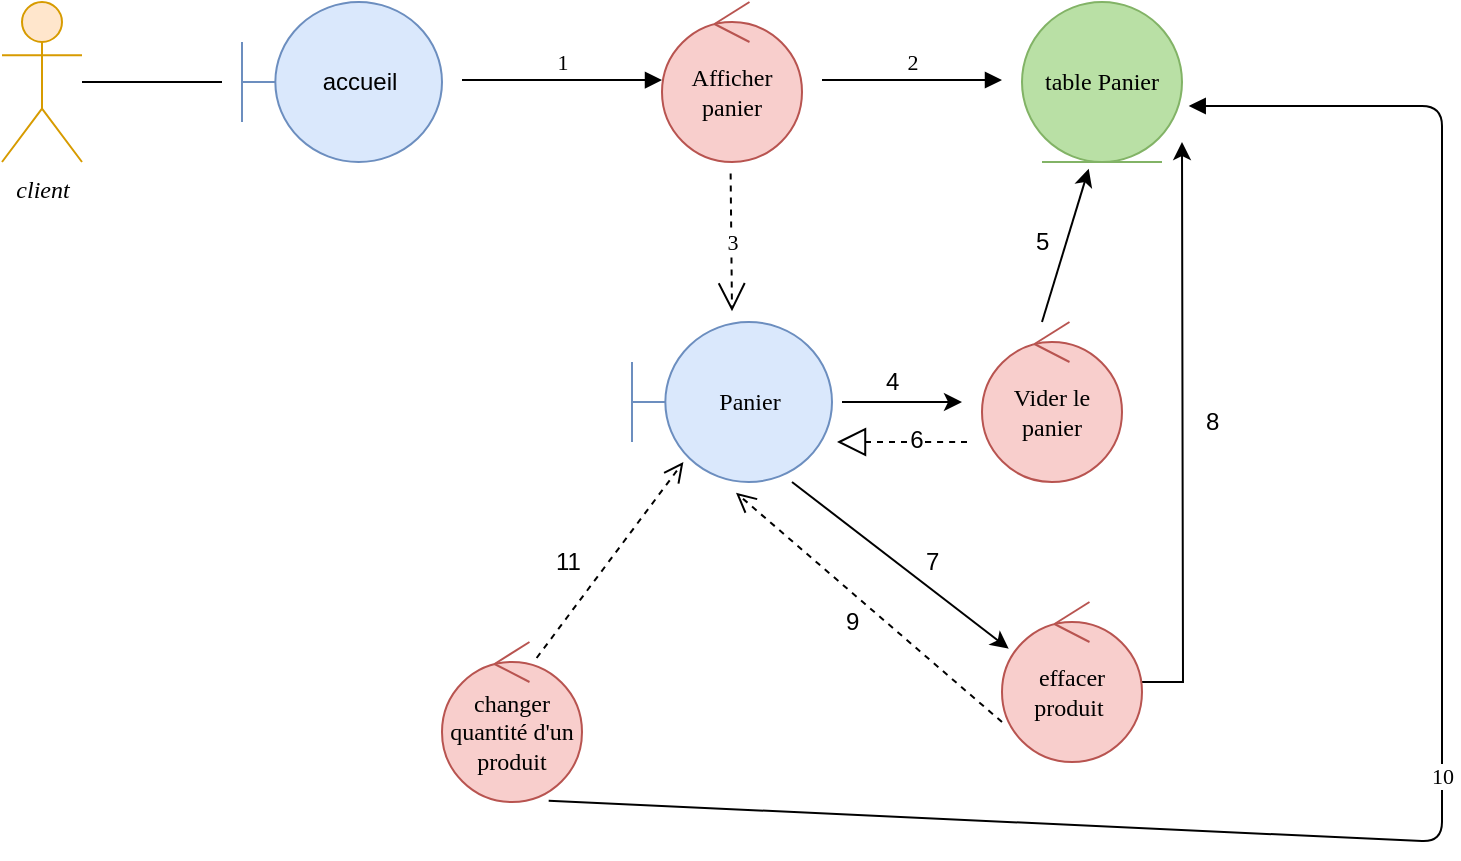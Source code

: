<mxfile version="12.2.0" type="device" pages="1"><diagram id="R2mtVw51bAbquK2YdDzP" name="Page-1"><mxGraphModel dx="782" dy="420" grid="1" gridSize="10" guides="1" tooltips="1" connect="1" arrows="1" fold="1" page="1" pageScale="1" pageWidth="850" pageHeight="1100" math="0" shadow="0"><root><mxCell id="0"/><mxCell id="1" parent="0"/><mxCell id="c6mCotWgMliqzQkruSyv-13" value="client" style="shape=umlActor;verticalLabelPosition=bottom;labelBackgroundColor=#ffffff;verticalAlign=top;html=1;fontFamily=Verdana;labelBorderColor=none;fontStyle=2;fillColor=#ffe6cc;strokeColor=#d79b00;" vertex="1" parent="1"><mxGeometry x="50" y="170" width="40" height="80" as="geometry"/></mxCell><mxCell id="c6mCotWgMliqzQkruSyv-15" value="" style="line;strokeWidth=1;fillColor=none;align=left;verticalAlign=middle;spacingTop=-1;spacingLeft=3;spacingRight=3;rotatable=0;labelPosition=right;points=[];portConstraint=eastwest;fontFamily=Verdana;" vertex="1" parent="1"><mxGeometry x="90" y="206" width="70" height="8" as="geometry"/></mxCell><mxCell id="c6mCotWgMliqzQkruSyv-16" value="accueil" style="shape=umlBoundary;whiteSpace=wrap;html=1;fillColor=#dae8fc;strokeColor=#6c8ebf;" vertex="1" parent="1"><mxGeometry x="170" y="170" width="100" height="80" as="geometry"/></mxCell><mxCell id="c6mCotWgMliqzQkruSyv-17" value="1" style="html=1;verticalAlign=bottom;endArrow=block;fontFamily=Verdana;entryX=0;entryY=0.488;entryDx=0;entryDy=0;entryPerimeter=0;" edge="1" parent="1" target="c6mCotWgMliqzQkruSyv-18"><mxGeometry width="80" relative="1" as="geometry"><mxPoint x="280" y="209" as="sourcePoint"/><mxPoint x="360" y="209" as="targetPoint"/></mxGeometry></mxCell><mxCell id="c6mCotWgMliqzQkruSyv-18" value="Afficher panier" style="ellipse;shape=umlControl;whiteSpace=wrap;html=1;fontFamily=Verdana;fillColor=#f8cecc;strokeColor=#b85450;" vertex="1" parent="1"><mxGeometry x="380" y="170" width="70" height="80" as="geometry"/></mxCell><mxCell id="c6mCotWgMliqzQkruSyv-19" value="2" style="html=1;verticalAlign=bottom;endArrow=block;fontFamily=Verdana;entryX=0;entryY=0.5;entryDx=0;entryDy=0;" edge="1" parent="1"><mxGeometry width="80" relative="1" as="geometry"><mxPoint x="460" y="209" as="sourcePoint"/><mxPoint x="550" y="209" as="targetPoint"/></mxGeometry></mxCell><mxCell id="c6mCotWgMliqzQkruSyv-20" value="table Panier" style="ellipse;shape=umlEntity;whiteSpace=wrap;html=1;fontFamily=Verdana;fillColor=#B9E0A5;strokeColor=#82b366;" vertex="1" parent="1"><mxGeometry x="560" y="170" width="80" height="80" as="geometry"/></mxCell><mxCell id="c6mCotWgMliqzQkruSyv-22" value="3" style="endArrow=open;endSize=12;dashed=1;html=1;fontFamily=Verdana;exitX=0.476;exitY=0.99;exitDx=0;exitDy=0;exitPerimeter=0;entryX=0.59;entryY=-0.023;entryDx=0;entryDy=0;entryPerimeter=0;" edge="1" parent="1"><mxGeometry width="160" relative="1" as="geometry"><mxPoint x="414.32" y="255.7" as="sourcePoint"/><mxPoint x="415" y="324.66" as="targetPoint"/></mxGeometry></mxCell><mxCell id="c6mCotWgMliqzQkruSyv-23" value="Panier" style="shape=umlBoundary;whiteSpace=wrap;html=1;fontFamily=Verdana;fillColor=#dae8fc;strokeColor=#6c8ebf;" vertex="1" parent="1"><mxGeometry x="365" y="330" width="100" height="80" as="geometry"/></mxCell><mxCell id="c6mCotWgMliqzQkruSyv-24" value="Vider le panier" style="ellipse;shape=umlControl;whiteSpace=wrap;html=1;fontFamily=Verdana;fillColor=#f8cecc;strokeColor=#b85450;" vertex="1" parent="1"><mxGeometry x="540" y="330" width="70" height="80" as="geometry"/></mxCell><mxCell id="c6mCotWgMliqzQkruSyv-26" value="" style="endArrow=classic;html=1;" edge="1" parent="1"><mxGeometry width="50" height="50" relative="1" as="geometry"><mxPoint x="470" y="370" as="sourcePoint"/><mxPoint x="530" y="370" as="targetPoint"/></mxGeometry></mxCell><mxCell id="c6mCotWgMliqzQkruSyv-59" style="edgeStyle=orthogonalEdgeStyle;rounded=0;orthogonalLoop=1;jettySize=auto;html=1;" edge="1" parent="1" source="c6mCotWgMliqzQkruSyv-27"><mxGeometry relative="1" as="geometry"><mxPoint x="640" y="240" as="targetPoint"/></mxGeometry></mxCell><mxCell id="c6mCotWgMliqzQkruSyv-27" value="effacer produit&amp;nbsp;" style="ellipse;shape=umlControl;whiteSpace=wrap;html=1;fontFamily=Verdana;fillColor=#f8cecc;strokeColor=#b85450;" vertex="1" parent="1"><mxGeometry x="550" y="470" width="70" height="80" as="geometry"/></mxCell><mxCell id="c6mCotWgMliqzQkruSyv-28" value="" style="endArrow=classic;html=1;exitX=0.8;exitY=1;exitDx=0;exitDy=0;exitPerimeter=0;entryX=0.048;entryY=0.292;entryDx=0;entryDy=0;entryPerimeter=0;" edge="1" parent="1" source="c6mCotWgMliqzQkruSyv-23" target="c6mCotWgMliqzQkruSyv-27"><mxGeometry width="50" height="50" relative="1" as="geometry"><mxPoint x="420" y="420" as="sourcePoint"/><mxPoint x="530" y="520" as="targetPoint"/></mxGeometry></mxCell><mxCell id="c6mCotWgMliqzQkruSyv-33" value="" style="endArrow=classic;html=1;entryX=0.417;entryY=1.042;entryDx=0;entryDy=0;entryPerimeter=0;" edge="1" parent="1" target="c6mCotWgMliqzQkruSyv-20"><mxGeometry width="50" height="50" relative="1" as="geometry"><mxPoint x="570" y="330" as="sourcePoint"/><mxPoint x="600" y="280" as="targetPoint"/></mxGeometry></mxCell><mxCell id="c6mCotWgMliqzQkruSyv-35" value="4" style="text;html=1;resizable=0;points=[];autosize=1;align=left;verticalAlign=top;spacingTop=-4;" vertex="1" parent="1"><mxGeometry x="490" y="350" width="20" height="20" as="geometry"/></mxCell><mxCell id="c6mCotWgMliqzQkruSyv-43" value="" style="endArrow=block;dashed=1;endFill=0;endSize=12;html=1;" edge="1" parent="1"><mxGeometry width="160" relative="1" as="geometry"><mxPoint x="532.5" y="390" as="sourcePoint"/><mxPoint x="467.5" y="390" as="targetPoint"/><Array as="points"><mxPoint x="522.5" y="390"/></Array></mxGeometry></mxCell><mxCell id="c6mCotWgMliqzQkruSyv-44" value="6" style="text;html=1;resizable=0;points=[];align=center;verticalAlign=middle;labelBackgroundColor=#ffffff;" vertex="1" connectable="0" parent="c6mCotWgMliqzQkruSyv-43"><mxGeometry x="-0.215" y="-1" relative="1" as="geometry"><mxPoint as="offset"/></mxGeometry></mxCell><mxCell id="c6mCotWgMliqzQkruSyv-48" value="" style="html=1;verticalAlign=bottom;endArrow=open;dashed=1;endSize=8;entryX=0.52;entryY=1.067;entryDx=0;entryDy=0;entryPerimeter=0;exitX=0;exitY=0.75;exitDx=0;exitDy=0;exitPerimeter=0;" edge="1" parent="1" source="c6mCotWgMliqzQkruSyv-27" target="c6mCotWgMliqzQkruSyv-23"><mxGeometry relative="1" as="geometry"><mxPoint x="490" y="469.5" as="sourcePoint"/><mxPoint x="410" y="469.5" as="targetPoint"/></mxGeometry></mxCell><mxCell id="c6mCotWgMliqzQkruSyv-50" value="5" style="text;html=1;resizable=0;points=[];autosize=1;align=left;verticalAlign=top;spacingTop=-4;" vertex="1" parent="1"><mxGeometry x="565" y="280" width="20" height="20" as="geometry"/></mxCell><mxCell id="c6mCotWgMliqzQkruSyv-51" value="7" style="text;html=1;resizable=0;points=[];autosize=1;align=left;verticalAlign=top;spacingTop=-4;" vertex="1" parent="1"><mxGeometry x="510" y="440" width="20" height="20" as="geometry"/></mxCell><mxCell id="c6mCotWgMliqzQkruSyv-52" value="8" style="text;html=1;resizable=0;points=[];autosize=1;align=left;verticalAlign=top;spacingTop=-4;" vertex="1" parent="1"><mxGeometry x="650" y="370" width="20" height="20" as="geometry"/></mxCell><mxCell id="c6mCotWgMliqzQkruSyv-53" value="9" style="text;html=1;resizable=0;points=[];autosize=1;align=left;verticalAlign=top;spacingTop=-4;" vertex="1" parent="1"><mxGeometry x="470" y="470" width="20" height="20" as="geometry"/></mxCell><mxCell id="c6mCotWgMliqzQkruSyv-56" value="changer quantité d'un produit" style="ellipse;shape=umlControl;whiteSpace=wrap;html=1;fontFamily=Verdana;fillColor=#f8cecc;strokeColor=#b85450;" vertex="1" parent="1"><mxGeometry x="270" y="490" width="70" height="80" as="geometry"/></mxCell><mxCell id="c6mCotWgMliqzQkruSyv-57" value="" style="html=1;verticalAlign=bottom;endArrow=open;dashed=1;endSize=8;exitX=0.676;exitY=0.1;exitDx=0;exitDy=0;exitPerimeter=0;entryX=0.257;entryY=0.875;entryDx=0;entryDy=0;entryPerimeter=0;" edge="1" parent="1" source="c6mCotWgMliqzQkruSyv-56" target="c6mCotWgMliqzQkruSyv-23"><mxGeometry relative="1" as="geometry"><mxPoint x="560" y="540" as="sourcePoint"/><mxPoint x="400" y="410" as="targetPoint"/></mxGeometry></mxCell><mxCell id="c6mCotWgMliqzQkruSyv-64" value="10" style="html=1;verticalAlign=bottom;endArrow=block;fontFamily=Verdana;entryX=1.042;entryY=0.65;entryDx=0;entryDy=0;entryPerimeter=0;exitX=0.762;exitY=0.992;exitDx=0;exitDy=0;exitPerimeter=0;" edge="1" parent="1" source="c6mCotWgMliqzQkruSyv-56" target="c6mCotWgMliqzQkruSyv-20"><mxGeometry width="80" relative="1" as="geometry"><mxPoint x="345" y="560" as="sourcePoint"/><mxPoint x="425" y="560" as="targetPoint"/><Array as="points"><mxPoint x="770" y="590"/><mxPoint x="770" y="490"/><mxPoint x="770" y="222"/></Array></mxGeometry></mxCell><mxCell id="c6mCotWgMliqzQkruSyv-65" value="11" style="text;html=1;resizable=0;points=[];autosize=1;align=left;verticalAlign=top;spacingTop=-4;" vertex="1" parent="1"><mxGeometry x="325" y="440" width="30" height="20" as="geometry"/></mxCell></root></mxGraphModel></diagram></mxfile>